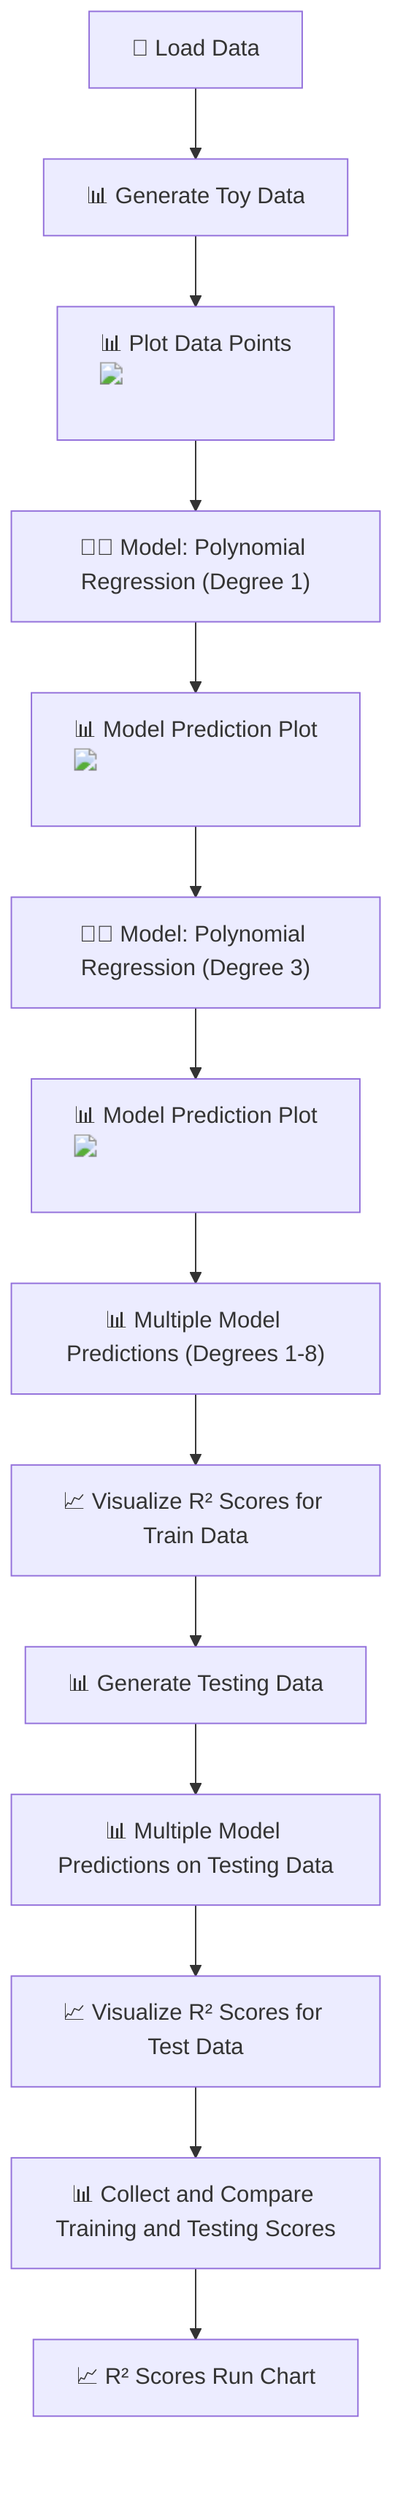 flowchart TD
    A["📁 Load Data"] --> B["📊 Generate Toy Data"]
    B --> C["📊 Plot Data Points <img src='dummy_plots/scatter_plot_template.svg'/> <br/>"]
    C --> D["🧑‍🏫 Model: Polynomial Regression (Degree 1)"]
    D --> C1["📊 Model Prediction Plot <img src='dummy_plots/lineplot_template.svg'/> <br/>"]
    C1 --> E["🧑‍🏫 Model: Polynomial Regression (Degree 3)"]
    E --> C2["📊 Model Prediction Plot <img src='dummy_plots/lineplot_template.svg'/> <br/>"]
    C2 --> F["📊 Multiple Model Predictions (Degrees 1-8)"]
    F --> G["📈 Visualize R² Scores for Train Data"]
    G --> H["📊 Generate Testing Data"]
    H --> I["📊 Multiple Model Predictions on Testing Data"]
    I --> J["📈 Visualize R² Scores for Test Data"]
    J --> K["📊 Collect and Compare Training and Testing Scores"]
    K --> L["📈 R² Scores Run Chart"]